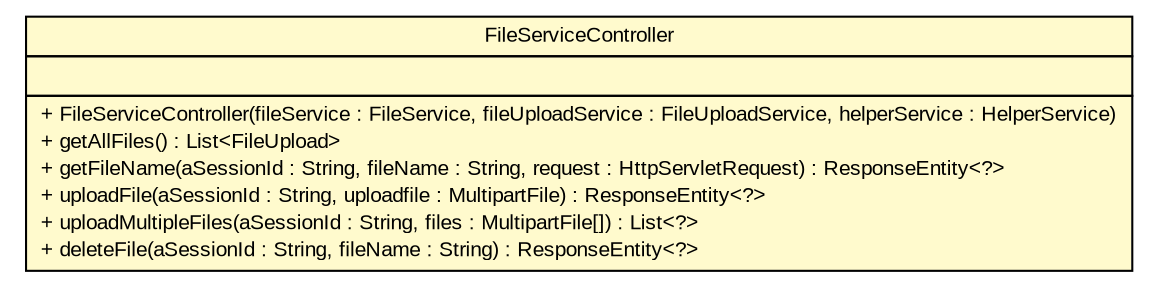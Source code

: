 #!/usr/local/bin/dot
#
# Class diagram 
# Generated by UMLGraph version R5_6 (http://www.umlgraph.org/)
#

digraph G {
	edge [fontname="arial",fontsize=10,labelfontname="arial",labelfontsize=10];
	node [fontname="arial",fontsize=10,shape=plaintext];
	nodesep=0.25;
	ranksep=0.5;
	// de.exb.platform.cloud.fileservice.resources.FileServiceController
	c254 [label=<<table title="de.exb.platform.cloud.fileservice.resources.FileServiceController" border="0" cellborder="1" cellspacing="0" cellpadding="2" port="p" bgcolor="lemonChiffon" href="./FileServiceController.html">
		<tr><td><table border="0" cellspacing="0" cellpadding="1">
<tr><td align="center" balign="center"> FileServiceController </td></tr>
		</table></td></tr>
		<tr><td><table border="0" cellspacing="0" cellpadding="1">
<tr><td align="left" balign="left">  </td></tr>
		</table></td></tr>
		<tr><td><table border="0" cellspacing="0" cellpadding="1">
<tr><td align="left" balign="left"> + FileServiceController(fileService : FileService, fileUploadService : FileUploadService, helperService : HelperService) </td></tr>
<tr><td align="left" balign="left"> + getAllFiles() : List&lt;FileUpload&gt; </td></tr>
<tr><td align="left" balign="left"> + getFileName(aSessionId : String, fileName : String, request : HttpServletRequest) : ResponseEntity&lt;?&gt; </td></tr>
<tr><td align="left" balign="left"> + uploadFile(aSessionId : String, uploadfile : MultipartFile) : ResponseEntity&lt;?&gt; </td></tr>
<tr><td align="left" balign="left"> + uploadMultipleFiles(aSessionId : String, files : MultipartFile[]) : List&lt;?&gt; </td></tr>
<tr><td align="left" balign="left"> + deleteFile(aSessionId : String, fileName : String) : ResponseEntity&lt;?&gt; </td></tr>
		</table></td></tr>
		</table>>, URL="./FileServiceController.html", fontname="arial", fontcolor="black", fontsize=10.0];
}

